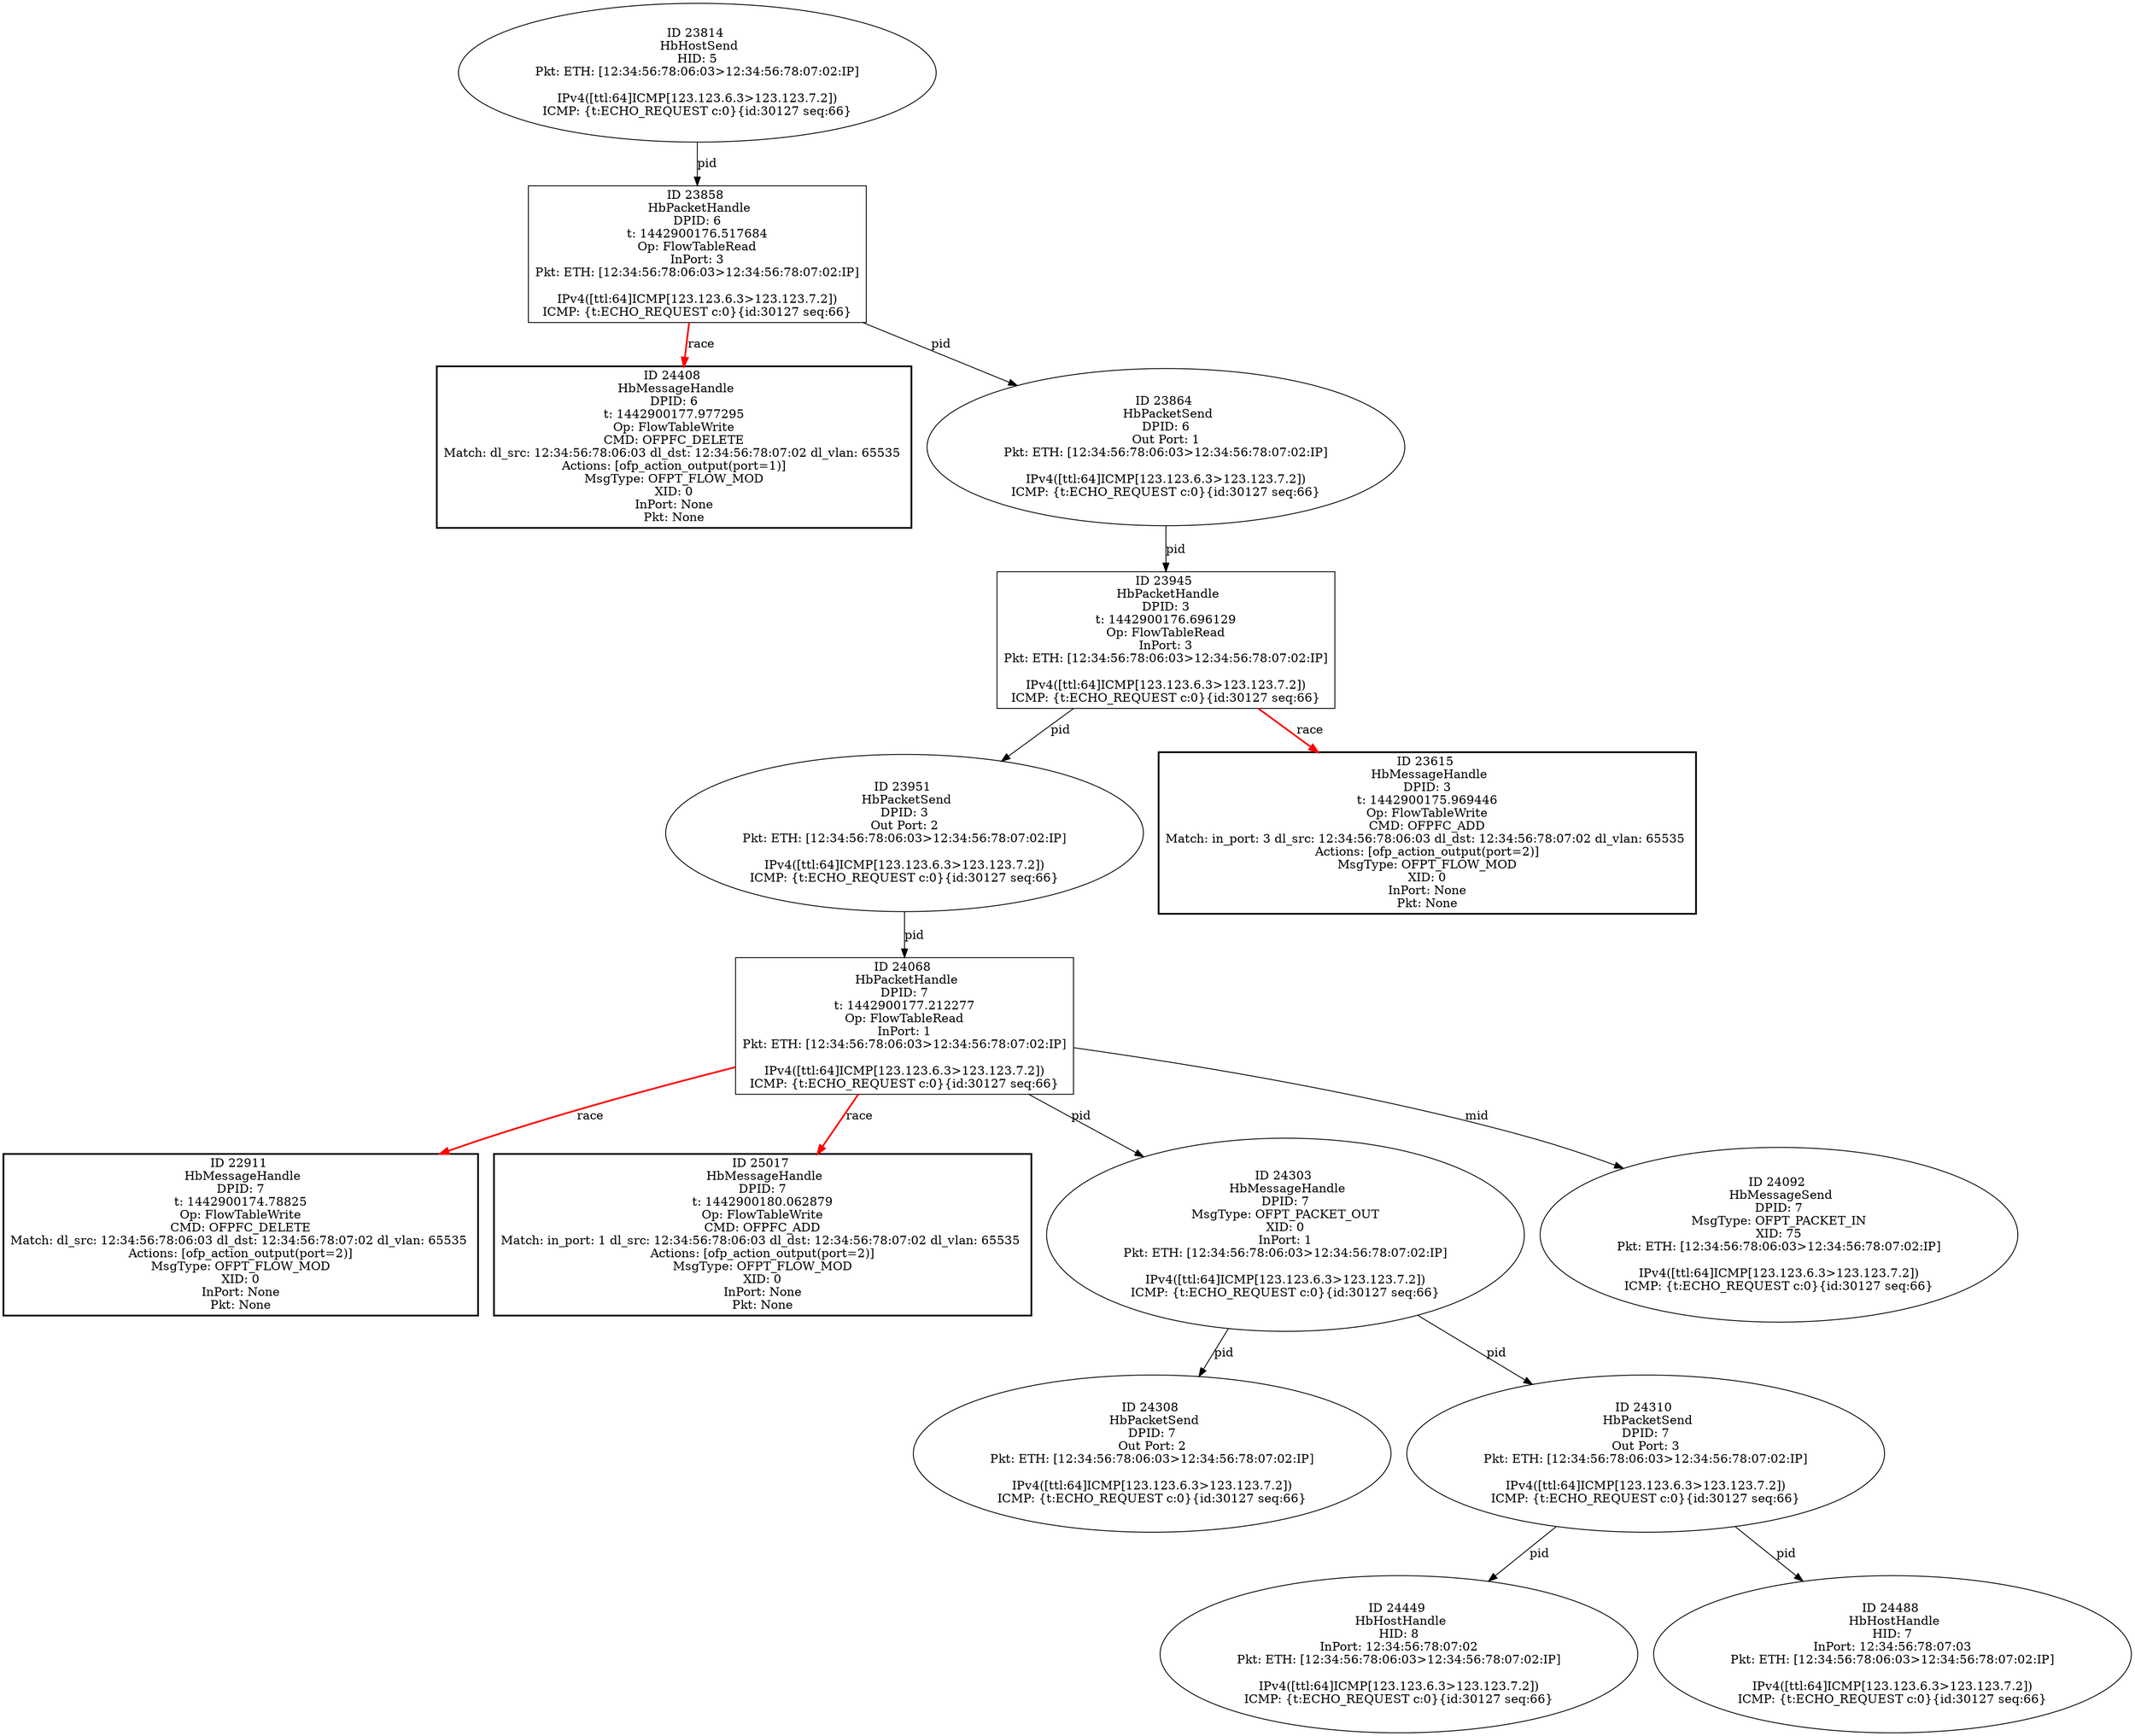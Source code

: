 strict digraph G {
24449 [shape=oval, event=<hb_events.HbHostHandle object at 0x11057c890>, label="ID 24449 
 HbHostHandle
HID: 8
InPort: 12:34:56:78:07:02
Pkt: ETH: [12:34:56:78:06:03>12:34:56:78:07:02:IP]

IPv4([ttl:64]ICMP[123.123.6.3>123.123.7.2])
ICMP: {t:ECHO_REQUEST c:0}{id:30127 seq:66}"];
24068 [shape=box, event=<hb_events.HbPacketHandle object at 0x1103e61d0>, label="ID 24068 
 HbPacketHandle
DPID: 7
t: 1442900177.212277
Op: FlowTableRead
InPort: 1
Pkt: ETH: [12:34:56:78:06:03>12:34:56:78:07:02:IP]

IPv4([ttl:64]ICMP[123.123.6.3>123.123.7.2])
ICMP: {t:ECHO_REQUEST c:0}{id:30127 seq:66}"];
23814 [shape=oval, event=<hb_events.HbHostSend object at 0x1102fd890>, label="ID 23814 
 HbHostSend
HID: 5
Pkt: ETH: [12:34:56:78:06:03>12:34:56:78:07:02:IP]

IPv4([ttl:64]ICMP[123.123.6.3>123.123.7.2])
ICMP: {t:ECHO_REQUEST c:0}{id:30127 seq:66}"];
24488 [shape=oval, event=<hb_events.HbHostHandle object at 0x11059ea10>, label="ID 24488 
 HbHostHandle
HID: 7
InPort: 12:34:56:78:07:03
Pkt: ETH: [12:34:56:78:06:03>12:34:56:78:07:02:IP]

IPv4([ttl:64]ICMP[123.123.6.3>123.123.7.2])
ICMP: {t:ECHO_REQUEST c:0}{id:30127 seq:66}"];
23945 [shape=box, event=<hb_events.HbPacketHandle object at 0x110362110>, label="ID 23945 
 HbPacketHandle
DPID: 3
t: 1442900176.696129
Op: FlowTableRead
InPort: 3
Pkt: ETH: [12:34:56:78:06:03>12:34:56:78:07:02:IP]

IPv4([ttl:64]ICMP[123.123.6.3>123.123.7.2])
ICMP: {t:ECHO_REQUEST c:0}{id:30127 seq:66}"];
23951 [shape=oval, event=<hb_events.HbPacketSend object at 0x110362550>, label="ID 23951 
 HbPacketSend
DPID: 3
Out Port: 2
Pkt: ETH: [12:34:56:78:06:03>12:34:56:78:07:02:IP]

IPv4([ttl:64]ICMP[123.123.6.3>123.123.7.2])
ICMP: {t:ECHO_REQUEST c:0}{id:30127 seq:66}"];
24408 [shape=box, style=bold, event=<hb_events.HbMessageHandle object at 0x11051bd50>, label="ID 24408 
 HbMessageHandle
DPID: 6
t: 1442900177.977295
Op: FlowTableWrite
CMD: OFPFC_DELETE
Match: dl_src: 12:34:56:78:06:03 dl_dst: 12:34:56:78:07:02 dl_vlan: 65535 
Actions: [ofp_action_output(port=1)]
MsgType: OFPT_FLOW_MOD
XID: 0
InPort: None
Pkt: None"];
23858 [shape=box, event=<hb_events.HbPacketHandle object at 0x11032a390>, label="ID 23858 
 HbPacketHandle
DPID: 6
t: 1442900176.517684
Op: FlowTableRead
InPort: 3
Pkt: ETH: [12:34:56:78:06:03>12:34:56:78:07:02:IP]

IPv4([ttl:64]ICMP[123.123.6.3>123.123.7.2])
ICMP: {t:ECHO_REQUEST c:0}{id:30127 seq:66}"];
22911 [shape=box, style=bold, event=<hb_events.HbMessageHandle object at 0x110030110>, label="ID 22911 
 HbMessageHandle
DPID: 7
t: 1442900174.78825
Op: FlowTableWrite
CMD: OFPFC_DELETE
Match: dl_src: 12:34:56:78:06:03 dl_dst: 12:34:56:78:07:02 dl_vlan: 65535 
Actions: [ofp_action_output(port=2)]
MsgType: OFPT_FLOW_MOD
XID: 0
InPort: None
Pkt: None"];
24308 [shape=oval, event=<hb_events.HbPacketSend object at 0x1104fb290>, label="ID 24308 
 HbPacketSend
DPID: 7
Out Port: 2
Pkt: ETH: [12:34:56:78:06:03>12:34:56:78:07:02:IP]

IPv4([ttl:64]ICMP[123.123.6.3>123.123.7.2])
ICMP: {t:ECHO_REQUEST c:0}{id:30127 seq:66}"];
24310 [shape=oval, event=<hb_events.HbPacketSend object at 0x1104fbf90>, label="ID 24310 
 HbPacketSend
DPID: 7
Out Port: 3
Pkt: ETH: [12:34:56:78:06:03>12:34:56:78:07:02:IP]

IPv4([ttl:64]ICMP[123.123.6.3>123.123.7.2])
ICMP: {t:ECHO_REQUEST c:0}{id:30127 seq:66}"];
23864 [shape=oval, event=<hb_events.HbPacketSend object at 0x11032a610>, label="ID 23864 
 HbPacketSend
DPID: 6
Out Port: 1
Pkt: ETH: [12:34:56:78:06:03>12:34:56:78:07:02:IP]

IPv4([ttl:64]ICMP[123.123.6.3>123.123.7.2])
ICMP: {t:ECHO_REQUEST c:0}{id:30127 seq:66}"];
25017 [shape=box, style=bold, event=<hb_events.HbMessageHandle object at 0x1107d7550>, label="ID 25017 
 HbMessageHandle
DPID: 7
t: 1442900180.062879
Op: FlowTableWrite
CMD: OFPFC_ADD
Match: in_port: 1 dl_src: 12:34:56:78:06:03 dl_dst: 12:34:56:78:07:02 dl_vlan: 65535 
Actions: [ofp_action_output(port=2)]
MsgType: OFPT_FLOW_MOD
XID: 0
InPort: None
Pkt: None"];
24303 [shape=oval, event=<hb_events.HbMessageHandle object at 0x1104e2950>, label="ID 24303 
 HbMessageHandle
DPID: 7
MsgType: OFPT_PACKET_OUT
XID: 0
InPort: 1
Pkt: ETH: [12:34:56:78:06:03>12:34:56:78:07:02:IP]

IPv4([ttl:64]ICMP[123.123.6.3>123.123.7.2])
ICMP: {t:ECHO_REQUEST c:0}{id:30127 seq:66}"];
24092 [shape=oval, event=<hb_events.HbMessageSend object at 0x110420590>, label="ID 24092 
 HbMessageSend
DPID: 7
MsgType: OFPT_PACKET_IN
XID: 75
Pkt: ETH: [12:34:56:78:06:03>12:34:56:78:07:02:IP]

IPv4([ttl:64]ICMP[123.123.6.3>123.123.7.2])
ICMP: {t:ECHO_REQUEST c:0}{id:30127 seq:66}"];
23615 [shape=box, style=bold, event=<hb_events.HbMessageHandle object at 0x11023bdd0>, label="ID 23615 
 HbMessageHandle
DPID: 3
t: 1442900175.969446
Op: FlowTableWrite
CMD: OFPFC_ADD
Match: in_port: 3 dl_src: 12:34:56:78:06:03 dl_dst: 12:34:56:78:07:02 dl_vlan: 65535 
Actions: [ofp_action_output(port=2)]
MsgType: OFPT_FLOW_MOD
XID: 0
InPort: None
Pkt: None"];
24068 -> 25017  [harmful=True, color=red, style=bold, rel=race, label=race];
24068 -> 22911  [harmful=True, color=red, style=bold, rel=race, label=race];
24068 -> 24092  [rel=mid, label=mid];
24068 -> 24303  [rel=pid, label=pid];
23814 -> 23858  [rel=pid, label=pid];
23945 -> 23615  [harmful=True, color=red, style=bold, rel=race, label=race];
23945 -> 23951  [rel=pid, label=pid];
23951 -> 24068  [rel=pid, label=pid];
23858 -> 23864  [rel=pid, label=pid];
23858 -> 24408  [harmful=True, color=red, style=bold, rel=race, label=race];
24310 -> 24488  [rel=pid, label=pid];
24310 -> 24449  [rel=pid, label=pid];
23864 -> 23945  [rel=pid, label=pid];
24303 -> 24308  [rel=pid, label=pid];
24303 -> 24310  [rel=pid, label=pid];
}
